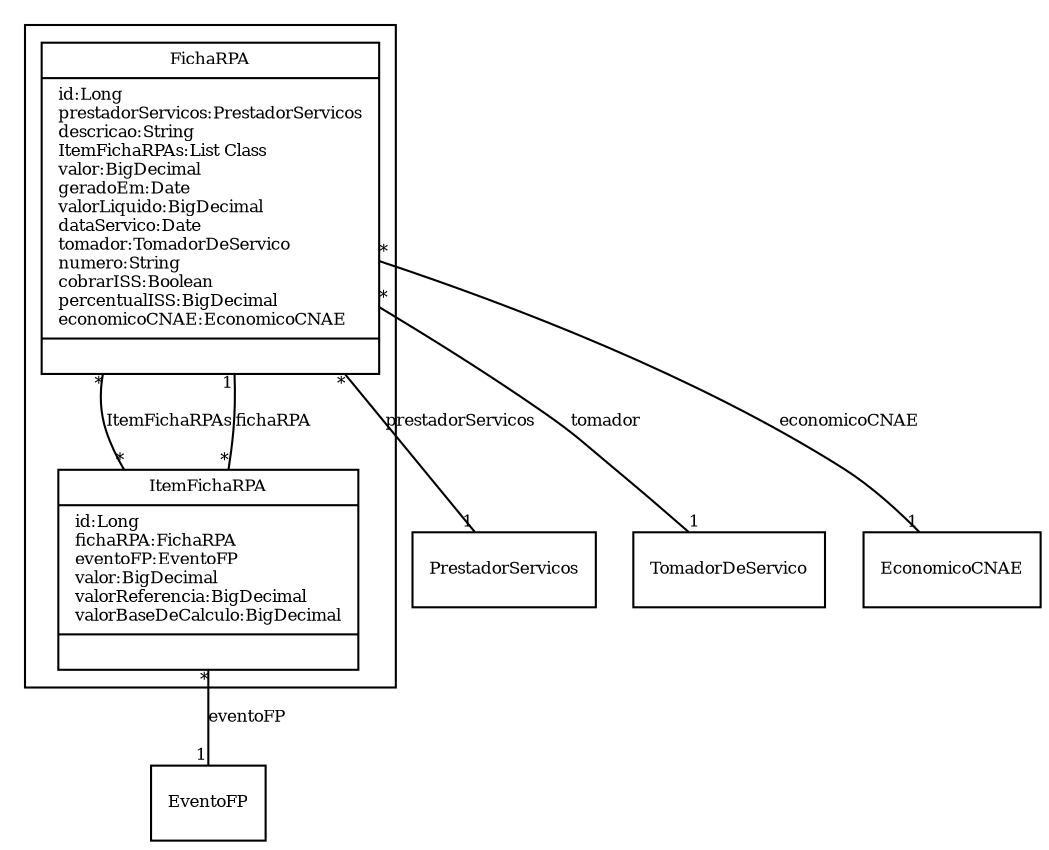 digraph G{
fontname = "Times-Roman"
fontsize = 8

node [
        fontname = "Times-Roman"
        fontsize = 8
        shape = "record"
]

edge [
        fontname = "Times-Roman"
        fontsize = 8
]

subgraph clusterCALCULO_DE_PRESTACAO_DE_SERVICOS
{
FichaRPA [label = "{FichaRPA|id:Long\lprestadorServicos:PrestadorServicos\ldescricao:String\lItemFichaRPAs:List Class\lvalor:BigDecimal\lgeradoEm:Date\lvalorLiquido:BigDecimal\ldataServico:Date\ltomador:TomadorDeServico\lnumero:String\lcobrarISS:Boolean\lpercentualISS:BigDecimal\leconomicoCNAE:EconomicoCNAE\l|\l}"]
ItemFichaRPA [label = "{ItemFichaRPA|id:Long\lfichaRPA:FichaRPA\leventoFP:EventoFP\lvalor:BigDecimal\lvalorReferencia:BigDecimal\lvalorBaseDeCalculo:BigDecimal\l|\l}"]
}
edge [arrowhead = "none" headlabel = "1" taillabel = "*"] FichaRPA -> PrestadorServicos [label = "prestadorServicos"]
edge [arrowhead = "none" headlabel = "*" taillabel = "*"] FichaRPA -> ItemFichaRPA [label = "ItemFichaRPAs"]
edge [arrowhead = "none" headlabel = "1" taillabel = "*"] FichaRPA -> TomadorDeServico [label = "tomador"]
edge [arrowhead = "none" headlabel = "1" taillabel = "*"] FichaRPA -> EconomicoCNAE [label = "economicoCNAE"]
edge [arrowhead = "none" headlabel = "1" taillabel = "*"] ItemFichaRPA -> FichaRPA [label = "fichaRPA"]
edge [arrowhead = "none" headlabel = "1" taillabel = "*"] ItemFichaRPA -> EventoFP [label = "eventoFP"]
}
